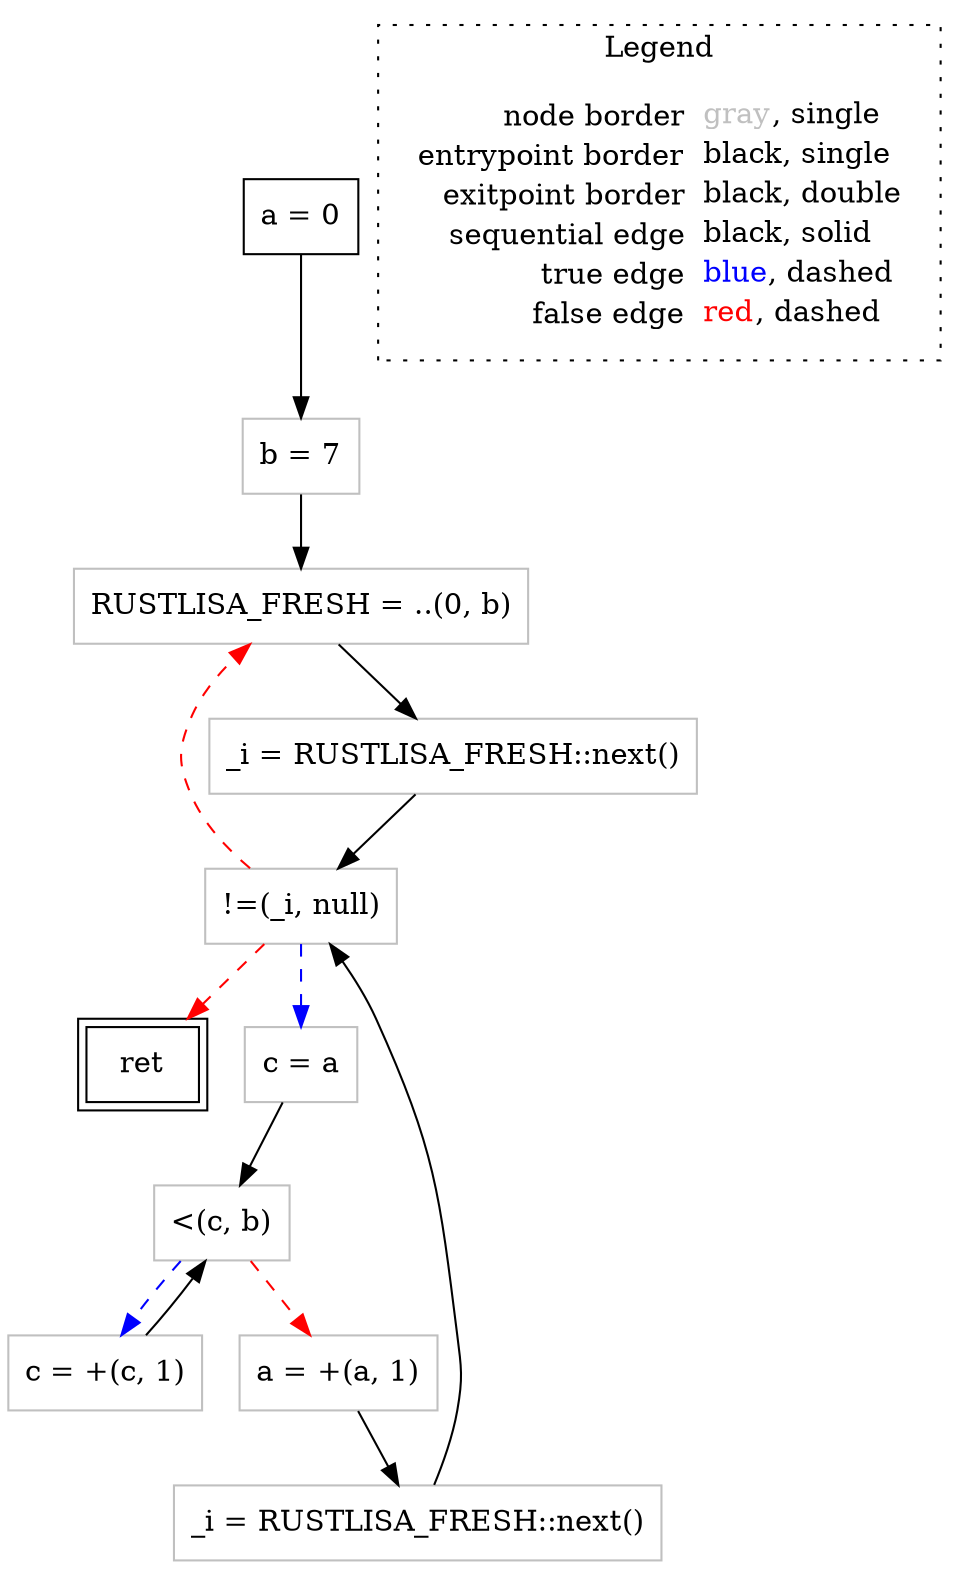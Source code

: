 digraph {
	"node0" [shape="rect",color="black",label=<a = 0>];
	"node1" [shape="rect",color="gray",label=<c = +(c, 1)>];
	"node2" [shape="rect",color="black",peripheries="2",label=<ret>];
	"node3" [shape="rect",color="gray",label=<&lt;(c, b)>];
	"node4" [shape="rect",color="gray",label=<a = +(a, 1)>];
	"node5" [shape="rect",color="gray",label=<!=(_i, null)>];
	"node6" [shape="rect",color="gray",label=<_i = RUSTLISA_FRESH::next()>];
	"node7" [shape="rect",color="gray",label=<_i = RUSTLISA_FRESH::next()>];
	"node8" [shape="rect",color="gray",label=<RUSTLISA_FRESH = ..(0, b)>];
	"node9" [shape="rect",color="gray",label=<c = a>];
	"node10" [shape="rect",color="gray",label=<b = 7>];
	"node0" -> "node10" [color="black"];
	"node1" -> "node3" [color="black"];
	"node3" -> "node4" [color="red",style="dashed"];
	"node3" -> "node1" [color="blue",style="dashed"];
	"node4" -> "node7" [color="black"];
	"node5" -> "node8" [color="red",style="dashed"];
	"node5" -> "node9" [color="blue",style="dashed"];
	"node5" -> "node2" [color="red",style="dashed"];
	"node6" -> "node5" [color="black"];
	"node7" -> "node5" [color="black"];
	"node8" -> "node6" [color="black"];
	"node9" -> "node3" [color="black"];
	"node10" -> "node8" [color="black"];
subgraph cluster_legend {
	label="Legend";
	style=dotted;
	node [shape=plaintext];
	"legend" [label=<<table border="0" cellpadding="2" cellspacing="0" cellborder="0"><tr><td align="right">node border&nbsp;</td><td align="left"><font color="gray">gray</font>, single</td></tr><tr><td align="right">entrypoint border&nbsp;</td><td align="left"><font color="black">black</font>, single</td></tr><tr><td align="right">exitpoint border&nbsp;</td><td align="left"><font color="black">black</font>, double</td></tr><tr><td align="right">sequential edge&nbsp;</td><td align="left"><font color="black">black</font>, solid</td></tr><tr><td align="right">true edge&nbsp;</td><td align="left"><font color="blue">blue</font>, dashed</td></tr><tr><td align="right">false edge&nbsp;</td><td align="left"><font color="red">red</font>, dashed</td></tr></table>>];
}

}
